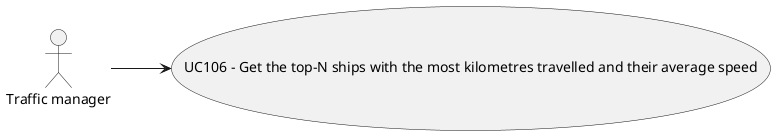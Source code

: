 @startuml

left to right direction


:Traffic manager: --> (UC106 - Get the top-N ships with the most kilometres travelled and their average speed)
@enduml